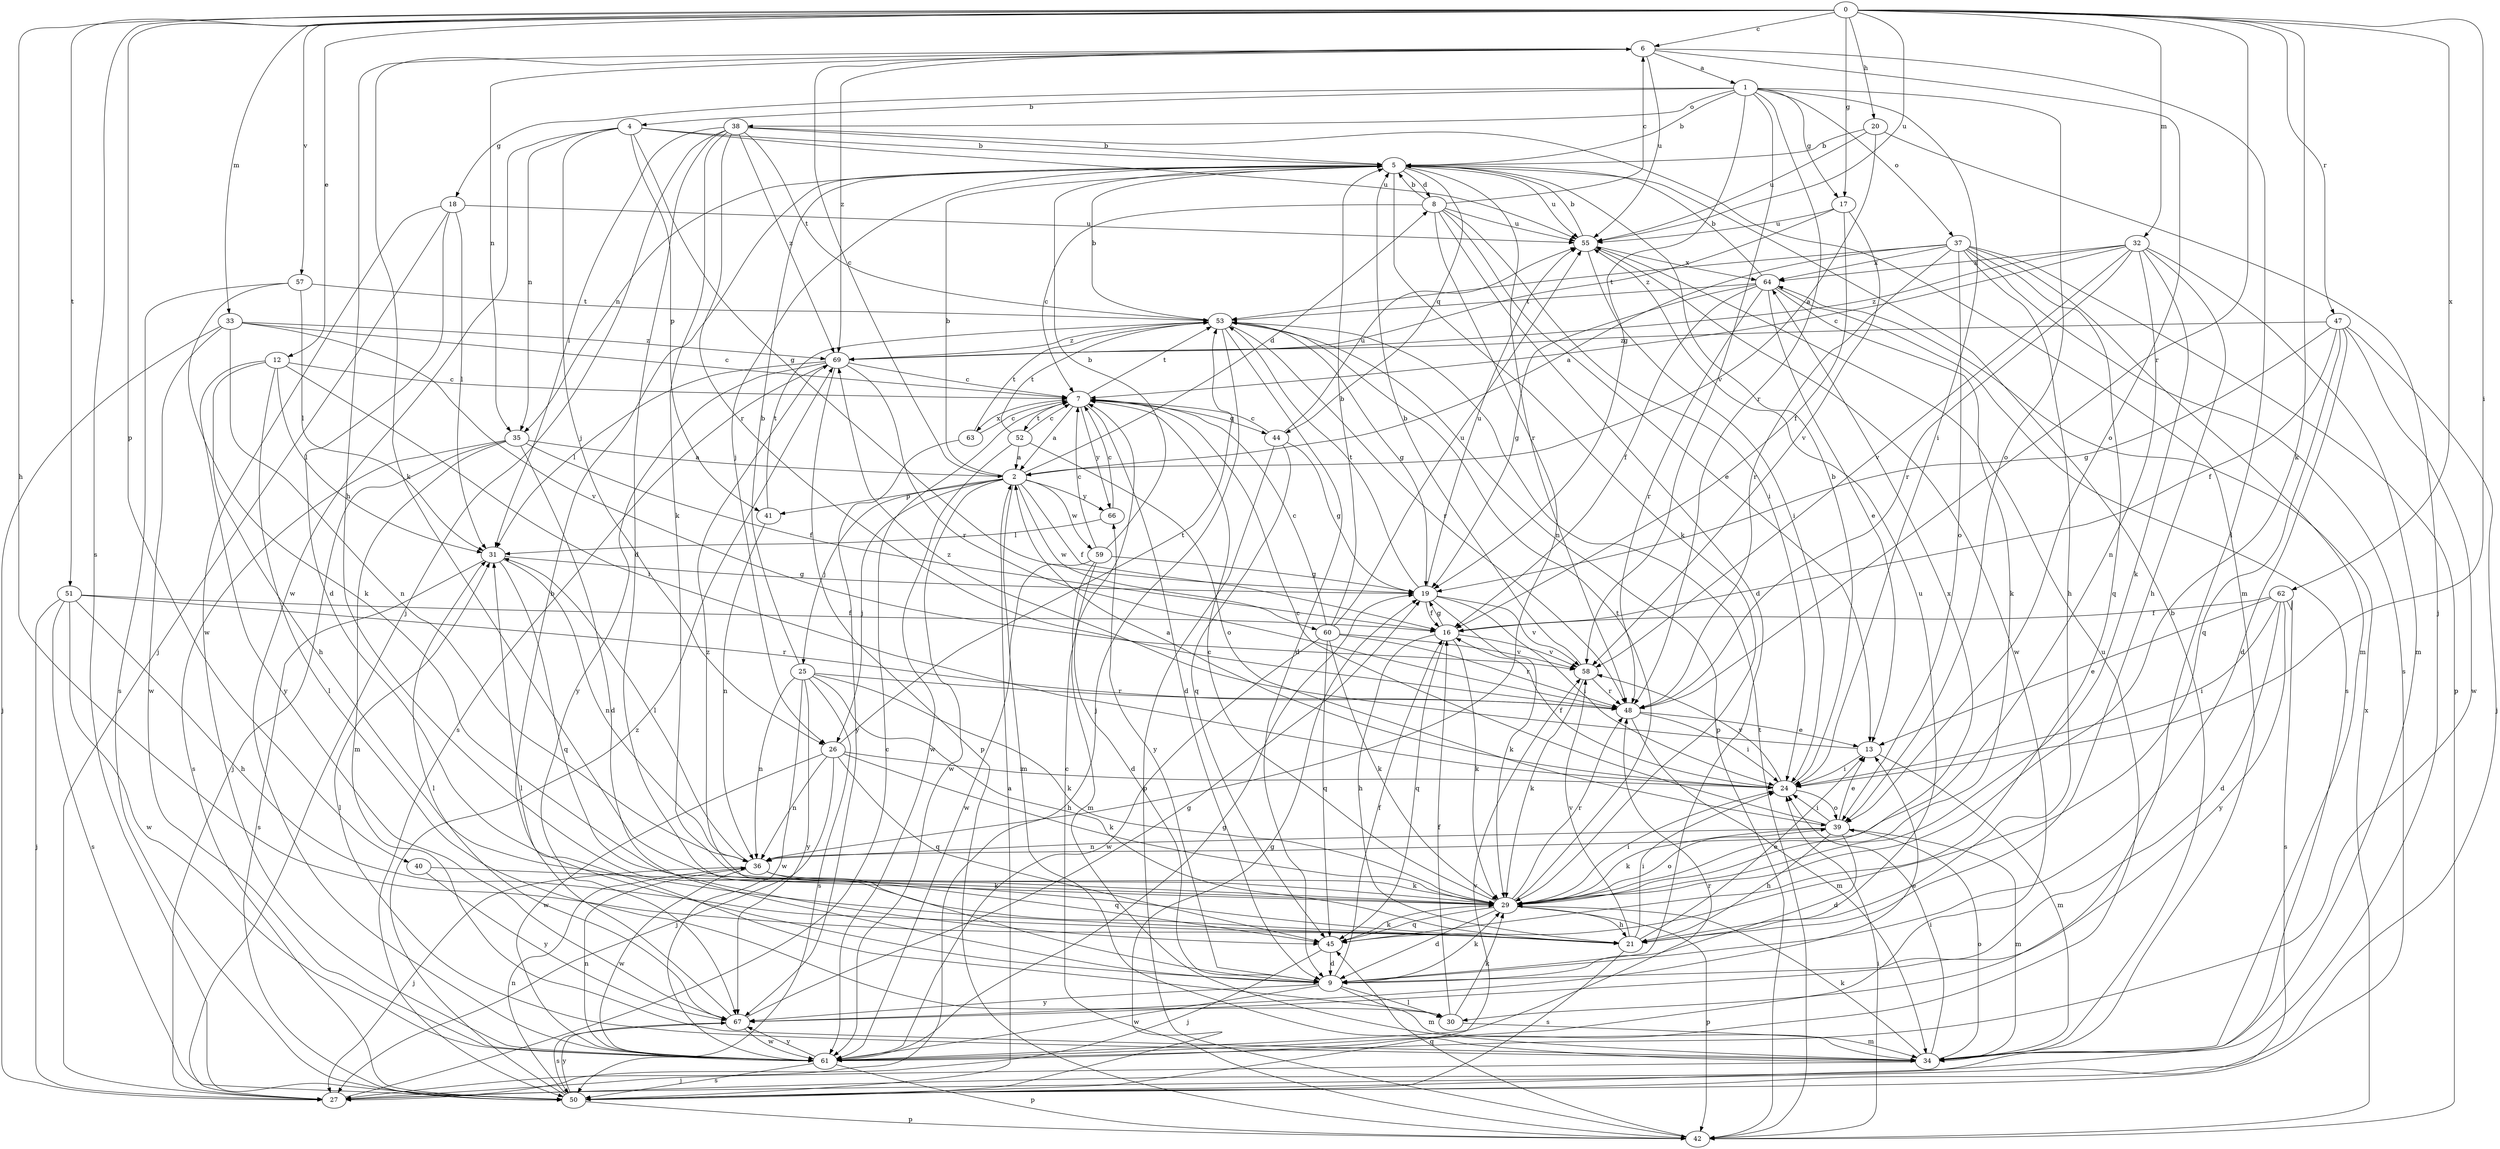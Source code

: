 strict digraph  {
0;
1;
2;
4;
5;
6;
7;
8;
9;
12;
13;
16;
17;
18;
19;
20;
21;
24;
25;
26;
27;
29;
30;
31;
32;
33;
34;
35;
36;
37;
38;
39;
40;
41;
42;
44;
45;
47;
48;
50;
51;
52;
53;
55;
57;
58;
59;
60;
61;
62;
63;
64;
66;
67;
69;
0 -> 6  [label=c];
0 -> 12  [label=e];
0 -> 17  [label=g];
0 -> 20  [label=h];
0 -> 21  [label=h];
0 -> 24  [label=i];
0 -> 29  [label=k];
0 -> 32  [label=m];
0 -> 33  [label=m];
0 -> 40  [label=p];
0 -> 47  [label=r];
0 -> 48  [label=r];
0 -> 50  [label=s];
0 -> 51  [label=t];
0 -> 55  [label=u];
0 -> 57  [label=v];
0 -> 62  [label=x];
1 -> 4  [label=b];
1 -> 5  [label=b];
1 -> 17  [label=g];
1 -> 18  [label=g];
1 -> 19  [label=g];
1 -> 24  [label=i];
1 -> 37  [label=o];
1 -> 38  [label=o];
1 -> 39  [label=o];
1 -> 48  [label=r];
1 -> 58  [label=v];
2 -> 5  [label=b];
2 -> 6  [label=c];
2 -> 8  [label=d];
2 -> 16  [label=f];
2 -> 25  [label=j];
2 -> 26  [label=j];
2 -> 34  [label=m];
2 -> 41  [label=p];
2 -> 59  [label=w];
2 -> 60  [label=w];
2 -> 61  [label=w];
2 -> 66  [label=y];
4 -> 5  [label=b];
4 -> 19  [label=g];
4 -> 26  [label=j];
4 -> 35  [label=n];
4 -> 41  [label=p];
4 -> 55  [label=u];
4 -> 61  [label=w];
5 -> 8  [label=d];
5 -> 26  [label=j];
5 -> 29  [label=k];
5 -> 35  [label=n];
5 -> 44  [label=q];
5 -> 48  [label=r];
5 -> 55  [label=u];
6 -> 1  [label=a];
6 -> 21  [label=h];
6 -> 29  [label=k];
6 -> 30  [label=l];
6 -> 35  [label=n];
6 -> 39  [label=o];
6 -> 55  [label=u];
6 -> 69  [label=z];
7 -> 2  [label=a];
7 -> 9  [label=d];
7 -> 44  [label=q];
7 -> 52  [label=t];
7 -> 53  [label=t];
7 -> 63  [label=x];
7 -> 66  [label=y];
8 -> 5  [label=b];
8 -> 6  [label=c];
8 -> 7  [label=c];
8 -> 9  [label=d];
8 -> 13  [label=e];
8 -> 24  [label=i];
8 -> 36  [label=n];
8 -> 55  [label=u];
9 -> 16  [label=f];
9 -> 29  [label=k];
9 -> 30  [label=l];
9 -> 34  [label=m];
9 -> 61  [label=w];
9 -> 66  [label=y];
9 -> 67  [label=y];
12 -> 7  [label=c];
12 -> 21  [label=h];
12 -> 24  [label=i];
12 -> 30  [label=l];
12 -> 31  [label=l];
12 -> 67  [label=y];
13 -> 24  [label=i];
13 -> 34  [label=m];
13 -> 69  [label=z];
16 -> 19  [label=g];
16 -> 21  [label=h];
16 -> 29  [label=k];
16 -> 45  [label=q];
16 -> 58  [label=v];
17 -> 16  [label=f];
17 -> 55  [label=u];
17 -> 58  [label=v];
17 -> 69  [label=z];
18 -> 9  [label=d];
18 -> 27  [label=j];
18 -> 31  [label=l];
18 -> 55  [label=u];
18 -> 61  [label=w];
19 -> 16  [label=f];
19 -> 24  [label=i];
19 -> 29  [label=k];
19 -> 53  [label=t];
19 -> 55  [label=u];
19 -> 58  [label=v];
20 -> 2  [label=a];
20 -> 5  [label=b];
20 -> 27  [label=j];
20 -> 55  [label=u];
21 -> 13  [label=e];
21 -> 24  [label=i];
21 -> 50  [label=s];
21 -> 55  [label=u];
21 -> 58  [label=v];
21 -> 69  [label=z];
24 -> 2  [label=a];
24 -> 5  [label=b];
24 -> 16  [label=f];
24 -> 39  [label=o];
24 -> 58  [label=v];
25 -> 5  [label=b];
25 -> 21  [label=h];
25 -> 29  [label=k];
25 -> 36  [label=n];
25 -> 48  [label=r];
25 -> 50  [label=s];
25 -> 61  [label=w];
25 -> 67  [label=y];
26 -> 24  [label=i];
26 -> 27  [label=j];
26 -> 29  [label=k];
26 -> 36  [label=n];
26 -> 45  [label=q];
26 -> 53  [label=t];
26 -> 61  [label=w];
27 -> 7  [label=c];
29 -> 7  [label=c];
29 -> 9  [label=d];
29 -> 21  [label=h];
29 -> 24  [label=i];
29 -> 39  [label=o];
29 -> 42  [label=p];
29 -> 45  [label=q];
29 -> 48  [label=r];
29 -> 53  [label=t];
29 -> 64  [label=x];
30 -> 16  [label=f];
30 -> 29  [label=k];
30 -> 31  [label=l];
30 -> 34  [label=m];
31 -> 19  [label=g];
31 -> 36  [label=n];
31 -> 45  [label=q];
31 -> 50  [label=s];
32 -> 7  [label=c];
32 -> 21  [label=h];
32 -> 29  [label=k];
32 -> 34  [label=m];
32 -> 36  [label=n];
32 -> 48  [label=r];
32 -> 58  [label=v];
32 -> 64  [label=x];
32 -> 69  [label=z];
33 -> 7  [label=c];
33 -> 27  [label=j];
33 -> 36  [label=n];
33 -> 58  [label=v];
33 -> 61  [label=w];
33 -> 69  [label=z];
34 -> 5  [label=b];
34 -> 24  [label=i];
34 -> 27  [label=j];
34 -> 29  [label=k];
34 -> 31  [label=l];
34 -> 39  [label=o];
35 -> 2  [label=a];
35 -> 9  [label=d];
35 -> 16  [label=f];
35 -> 27  [label=j];
35 -> 34  [label=m];
35 -> 50  [label=s];
36 -> 27  [label=j];
36 -> 29  [label=k];
36 -> 31  [label=l];
36 -> 45  [label=q];
36 -> 61  [label=w];
37 -> 2  [label=a];
37 -> 21  [label=h];
37 -> 34  [label=m];
37 -> 39  [label=o];
37 -> 42  [label=p];
37 -> 45  [label=q];
37 -> 48  [label=r];
37 -> 50  [label=s];
37 -> 53  [label=t];
37 -> 64  [label=x];
38 -> 5  [label=b];
38 -> 9  [label=d];
38 -> 27  [label=j];
38 -> 29  [label=k];
38 -> 31  [label=l];
38 -> 34  [label=m];
38 -> 48  [label=r];
38 -> 53  [label=t];
38 -> 69  [label=z];
39 -> 7  [label=c];
39 -> 9  [label=d];
39 -> 13  [label=e];
39 -> 21  [label=h];
39 -> 24  [label=i];
39 -> 29  [label=k];
39 -> 34  [label=m];
39 -> 36  [label=n];
40 -> 29  [label=k];
40 -> 67  [label=y];
41 -> 36  [label=n];
41 -> 53  [label=t];
42 -> 7  [label=c];
42 -> 24  [label=i];
42 -> 45  [label=q];
42 -> 53  [label=t];
42 -> 64  [label=x];
44 -> 7  [label=c];
44 -> 19  [label=g];
44 -> 42  [label=p];
44 -> 45  [label=q];
44 -> 55  [label=u];
45 -> 9  [label=d];
45 -> 27  [label=j];
45 -> 29  [label=k];
47 -> 9  [label=d];
47 -> 16  [label=f];
47 -> 19  [label=g];
47 -> 27  [label=j];
47 -> 45  [label=q];
47 -> 61  [label=w];
47 -> 69  [label=z];
48 -> 13  [label=e];
48 -> 24  [label=i];
48 -> 34  [label=m];
50 -> 2  [label=a];
50 -> 19  [label=g];
50 -> 36  [label=n];
50 -> 42  [label=p];
50 -> 58  [label=v];
50 -> 67  [label=y];
50 -> 69  [label=z];
51 -> 16  [label=f];
51 -> 21  [label=h];
51 -> 27  [label=j];
51 -> 48  [label=r];
51 -> 50  [label=s];
51 -> 61  [label=w];
52 -> 2  [label=a];
52 -> 7  [label=c];
52 -> 39  [label=o];
52 -> 53  [label=t];
52 -> 61  [label=w];
53 -> 5  [label=b];
53 -> 9  [label=d];
53 -> 19  [label=g];
53 -> 27  [label=j];
53 -> 42  [label=p];
53 -> 48  [label=r];
53 -> 69  [label=z];
55 -> 5  [label=b];
55 -> 24  [label=i];
55 -> 61  [label=w];
55 -> 64  [label=x];
57 -> 29  [label=k];
57 -> 31  [label=l];
57 -> 50  [label=s];
57 -> 53  [label=t];
58 -> 5  [label=b];
58 -> 29  [label=k];
58 -> 48  [label=r];
59 -> 5  [label=b];
59 -> 7  [label=c];
59 -> 9  [label=d];
59 -> 19  [label=g];
59 -> 34  [label=m];
59 -> 61  [label=w];
60 -> 5  [label=b];
60 -> 7  [label=c];
60 -> 29  [label=k];
60 -> 45  [label=q];
60 -> 48  [label=r];
60 -> 55  [label=u];
60 -> 58  [label=v];
60 -> 61  [label=w];
61 -> 19  [label=g];
61 -> 36  [label=n];
61 -> 42  [label=p];
61 -> 48  [label=r];
61 -> 50  [label=s];
61 -> 55  [label=u];
61 -> 67  [label=y];
62 -> 9  [label=d];
62 -> 13  [label=e];
62 -> 16  [label=f];
62 -> 24  [label=i];
62 -> 50  [label=s];
62 -> 67  [label=y];
63 -> 7  [label=c];
63 -> 53  [label=t];
63 -> 67  [label=y];
64 -> 5  [label=b];
64 -> 13  [label=e];
64 -> 16  [label=f];
64 -> 19  [label=g];
64 -> 29  [label=k];
64 -> 48  [label=r];
64 -> 50  [label=s];
64 -> 53  [label=t];
66 -> 7  [label=c];
66 -> 31  [label=l];
67 -> 5  [label=b];
67 -> 13  [label=e];
67 -> 19  [label=g];
67 -> 31  [label=l];
67 -> 50  [label=s];
67 -> 61  [label=w];
69 -> 7  [label=c];
69 -> 31  [label=l];
69 -> 42  [label=p];
69 -> 48  [label=r];
69 -> 50  [label=s];
69 -> 67  [label=y];
}
